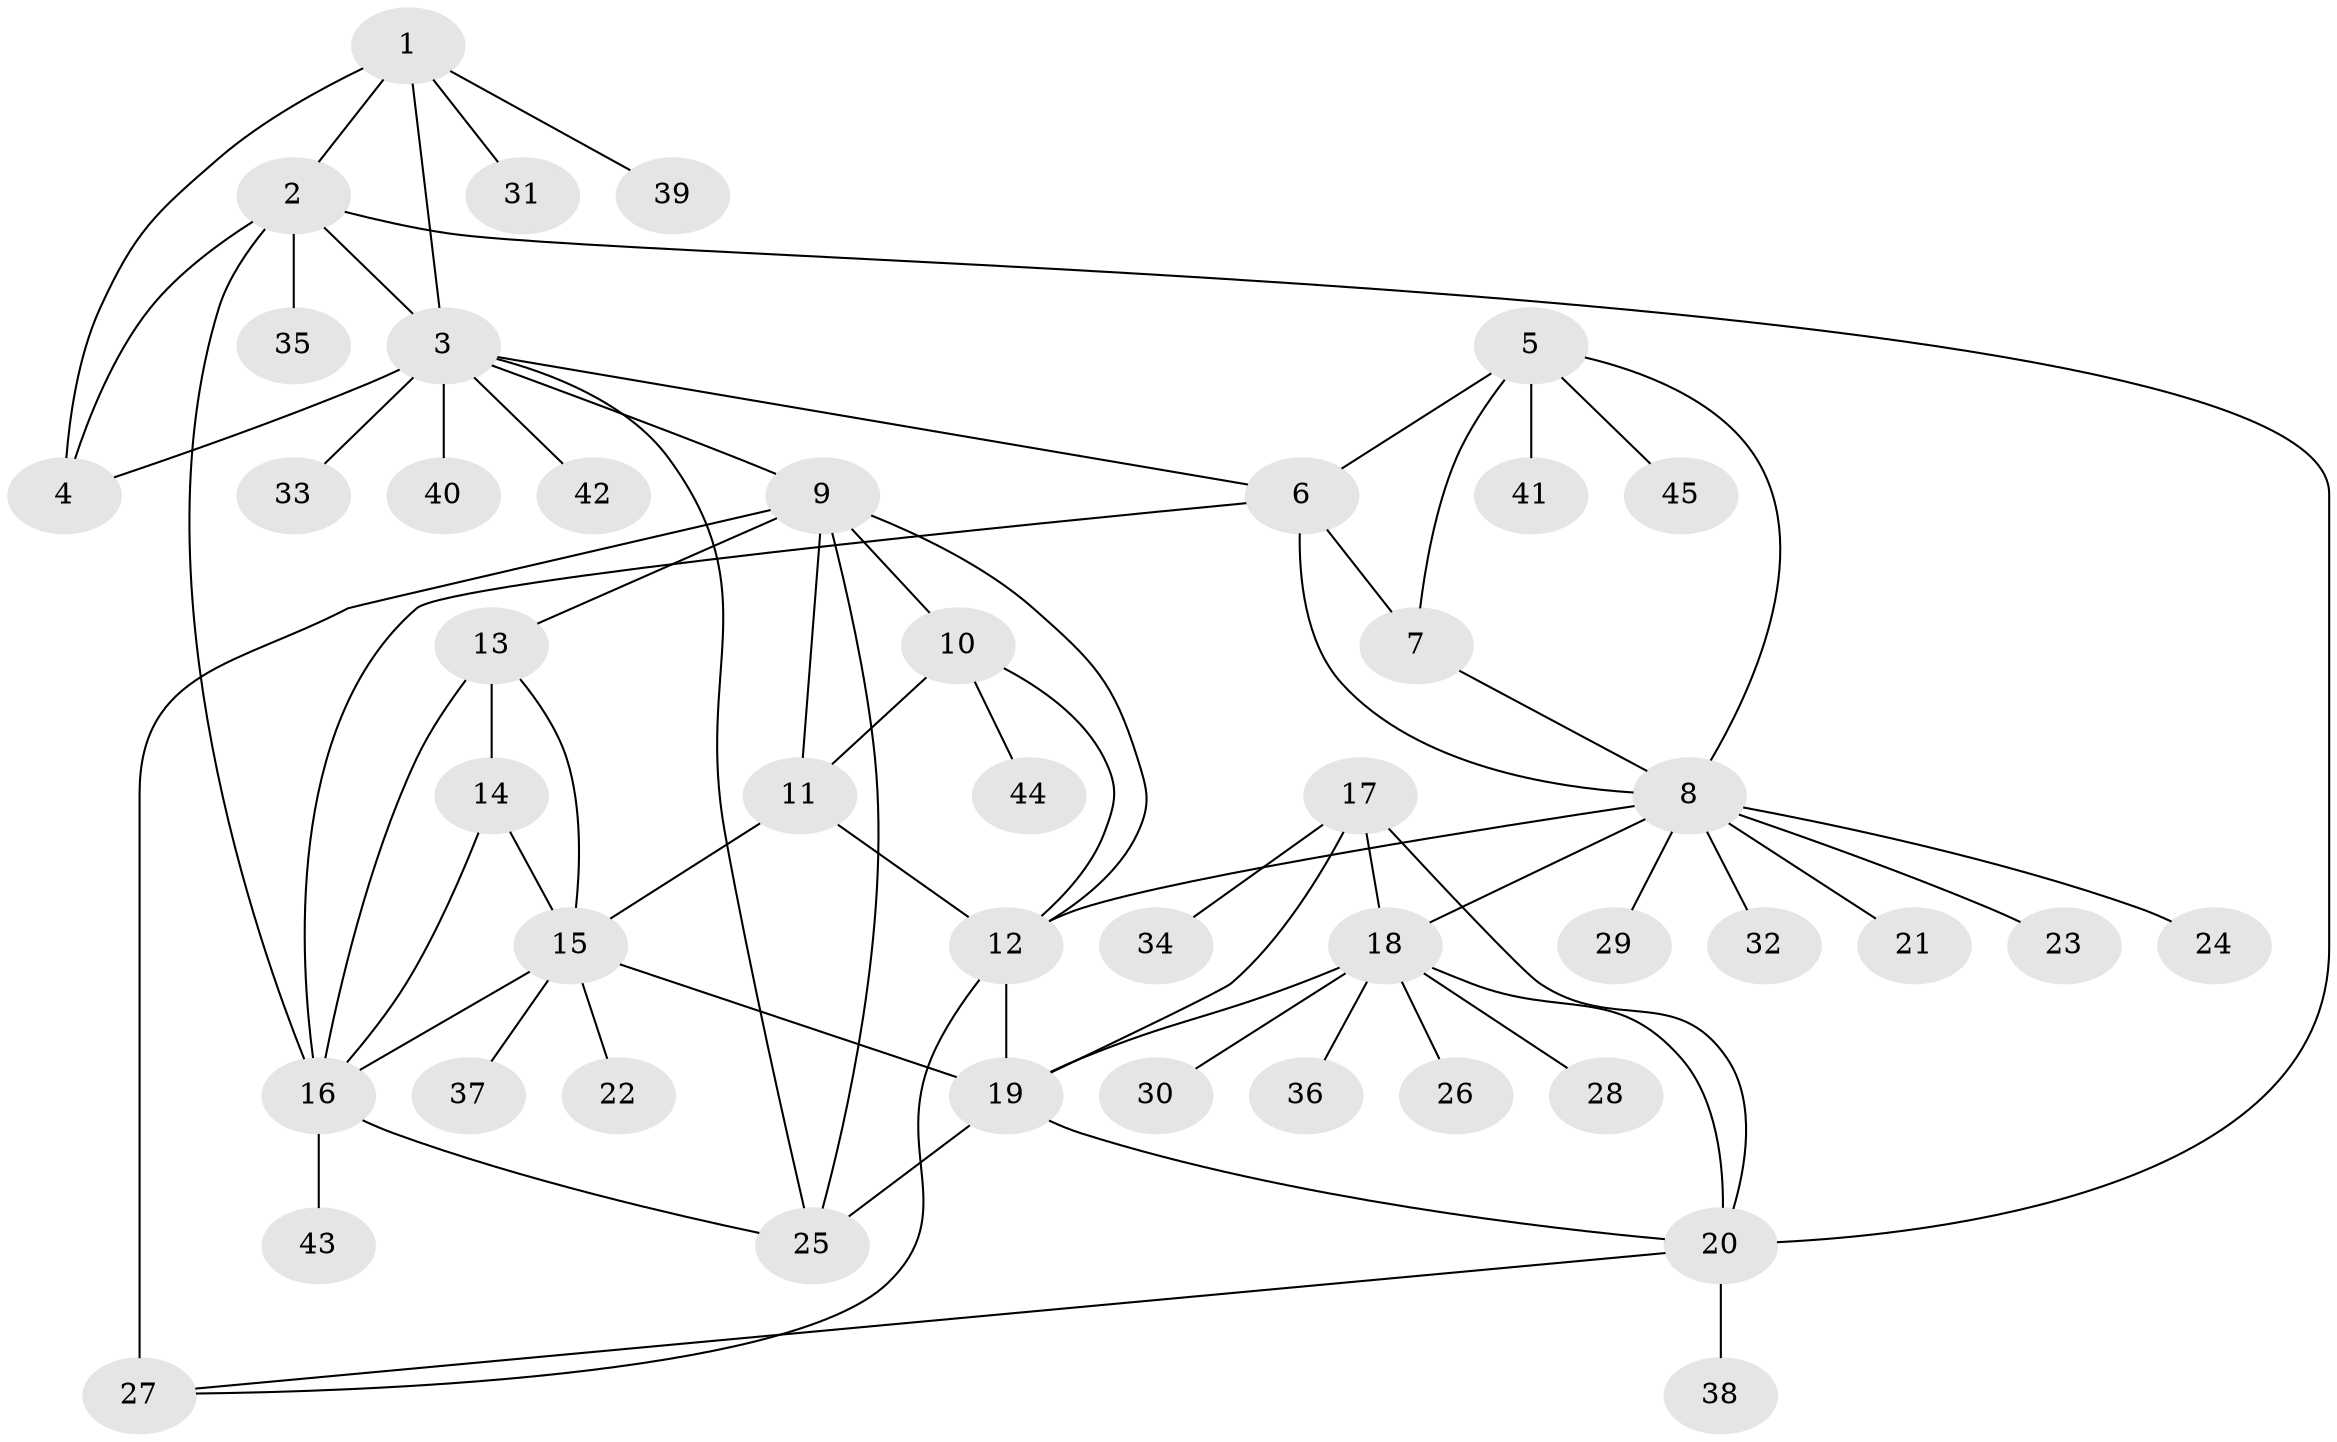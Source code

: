 // original degree distribution, {6: 0.02247191011235955, 7: 0.0449438202247191, 10: 0.02247191011235955, 4: 0.011235955056179775, 5: 0.033707865168539325, 11: 0.033707865168539325, 3: 0.0449438202247191, 8: 0.011235955056179775, 9: 0.011235955056179775, 13: 0.011235955056179775, 1: 0.6292134831460674, 2: 0.12359550561797752}
// Generated by graph-tools (version 1.1) at 2025/37/03/09/25 02:37:39]
// undirected, 45 vertices, 71 edges
graph export_dot {
graph [start="1"]
  node [color=gray90,style=filled];
  1;
  2;
  3;
  4;
  5;
  6;
  7;
  8;
  9;
  10;
  11;
  12;
  13;
  14;
  15;
  16;
  17;
  18;
  19;
  20;
  21;
  22;
  23;
  24;
  25;
  26;
  27;
  28;
  29;
  30;
  31;
  32;
  33;
  34;
  35;
  36;
  37;
  38;
  39;
  40;
  41;
  42;
  43;
  44;
  45;
  1 -- 2 [weight=1.0];
  1 -- 3 [weight=1.0];
  1 -- 4 [weight=1.0];
  1 -- 31 [weight=1.0];
  1 -- 39 [weight=1.0];
  2 -- 3 [weight=1.0];
  2 -- 4 [weight=1.0];
  2 -- 16 [weight=1.0];
  2 -- 20 [weight=1.0];
  2 -- 35 [weight=1.0];
  3 -- 4 [weight=1.0];
  3 -- 6 [weight=1.0];
  3 -- 9 [weight=1.0];
  3 -- 25 [weight=1.0];
  3 -- 33 [weight=1.0];
  3 -- 40 [weight=1.0];
  3 -- 42 [weight=1.0];
  5 -- 6 [weight=1.0];
  5 -- 7 [weight=1.0];
  5 -- 8 [weight=1.0];
  5 -- 41 [weight=1.0];
  5 -- 45 [weight=1.0];
  6 -- 7 [weight=2.0];
  6 -- 8 [weight=1.0];
  6 -- 16 [weight=1.0];
  7 -- 8 [weight=1.0];
  8 -- 12 [weight=1.0];
  8 -- 18 [weight=1.0];
  8 -- 21 [weight=1.0];
  8 -- 23 [weight=1.0];
  8 -- 24 [weight=1.0];
  8 -- 29 [weight=1.0];
  8 -- 32 [weight=1.0];
  9 -- 10 [weight=1.0];
  9 -- 11 [weight=1.0];
  9 -- 12 [weight=1.0];
  9 -- 13 [weight=1.0];
  9 -- 25 [weight=1.0];
  9 -- 27 [weight=3.0];
  10 -- 11 [weight=7.0];
  10 -- 12 [weight=1.0];
  10 -- 44 [weight=1.0];
  11 -- 12 [weight=1.0];
  11 -- 15 [weight=1.0];
  12 -- 19 [weight=1.0];
  12 -- 27 [weight=1.0];
  13 -- 14 [weight=3.0];
  13 -- 15 [weight=1.0];
  13 -- 16 [weight=1.0];
  14 -- 15 [weight=1.0];
  14 -- 16 [weight=1.0];
  15 -- 16 [weight=1.0];
  15 -- 19 [weight=1.0];
  15 -- 22 [weight=1.0];
  15 -- 37 [weight=4.0];
  16 -- 25 [weight=1.0];
  16 -- 43 [weight=1.0];
  17 -- 18 [weight=1.0];
  17 -- 19 [weight=1.0];
  17 -- 20 [weight=1.0];
  17 -- 34 [weight=1.0];
  18 -- 19 [weight=1.0];
  18 -- 20 [weight=1.0];
  18 -- 26 [weight=1.0];
  18 -- 28 [weight=1.0];
  18 -- 30 [weight=1.0];
  18 -- 36 [weight=1.0];
  19 -- 20 [weight=1.0];
  19 -- 25 [weight=7.0];
  20 -- 27 [weight=1.0];
  20 -- 38 [weight=1.0];
}
